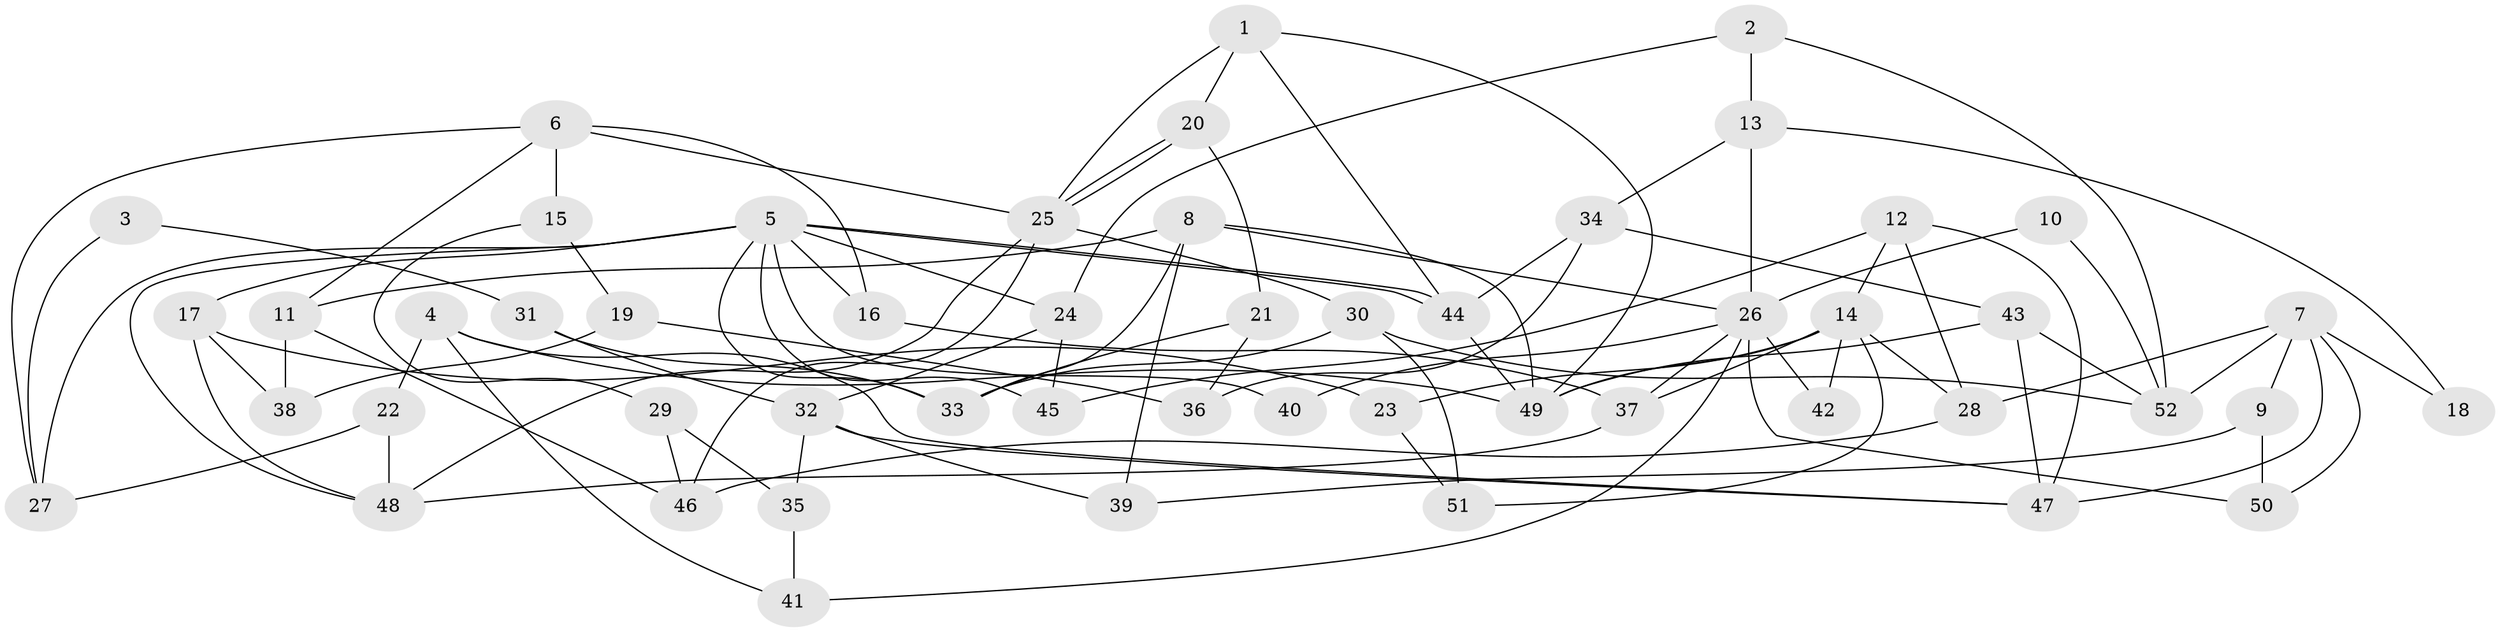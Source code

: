 // Generated by graph-tools (version 1.1) at 2025/51/03/09/25 04:51:52]
// undirected, 52 vertices, 104 edges
graph export_dot {
graph [start="1"]
  node [color=gray90,style=filled];
  1;
  2;
  3;
  4;
  5;
  6;
  7;
  8;
  9;
  10;
  11;
  12;
  13;
  14;
  15;
  16;
  17;
  18;
  19;
  20;
  21;
  22;
  23;
  24;
  25;
  26;
  27;
  28;
  29;
  30;
  31;
  32;
  33;
  34;
  35;
  36;
  37;
  38;
  39;
  40;
  41;
  42;
  43;
  44;
  45;
  46;
  47;
  48;
  49;
  50;
  51;
  52;
  1 -- 49;
  1 -- 25;
  1 -- 20;
  1 -- 44;
  2 -- 52;
  2 -- 24;
  2 -- 13;
  3 -- 31;
  3 -- 27;
  4 -- 41;
  4 -- 49;
  4 -- 22;
  4 -- 47;
  5 -- 48;
  5 -- 44;
  5 -- 44;
  5 -- 16;
  5 -- 17;
  5 -- 24;
  5 -- 27;
  5 -- 33;
  5 -- 40;
  5 -- 45;
  6 -- 11;
  6 -- 25;
  6 -- 15;
  6 -- 16;
  6 -- 27;
  7 -- 47;
  7 -- 28;
  7 -- 9;
  7 -- 18;
  7 -- 50;
  7 -- 52;
  8 -- 26;
  8 -- 33;
  8 -- 11;
  8 -- 39;
  8 -- 49;
  9 -- 39;
  9 -- 50;
  10 -- 26;
  10 -- 52;
  11 -- 46;
  11 -- 38;
  12 -- 47;
  12 -- 14;
  12 -- 28;
  12 -- 45;
  13 -- 26;
  13 -- 18;
  13 -- 34;
  14 -- 37;
  14 -- 49;
  14 -- 23;
  14 -- 28;
  14 -- 42;
  14 -- 51;
  15 -- 19;
  15 -- 29;
  16 -- 37;
  17 -- 23;
  17 -- 38;
  17 -- 48;
  19 -- 38;
  19 -- 36;
  20 -- 25;
  20 -- 25;
  20 -- 21;
  21 -- 33;
  21 -- 36;
  22 -- 27;
  22 -- 48;
  23 -- 51;
  24 -- 45;
  24 -- 32;
  25 -- 48;
  25 -- 30;
  25 -- 46;
  26 -- 50;
  26 -- 37;
  26 -- 40;
  26 -- 41;
  26 -- 42;
  28 -- 46;
  29 -- 46;
  29 -- 35;
  30 -- 52;
  30 -- 33;
  30 -- 51;
  31 -- 33;
  31 -- 32;
  32 -- 47;
  32 -- 35;
  32 -- 39;
  34 -- 44;
  34 -- 36;
  34 -- 43;
  35 -- 41;
  37 -- 48;
  43 -- 49;
  43 -- 47;
  43 -- 52;
  44 -- 49;
}
